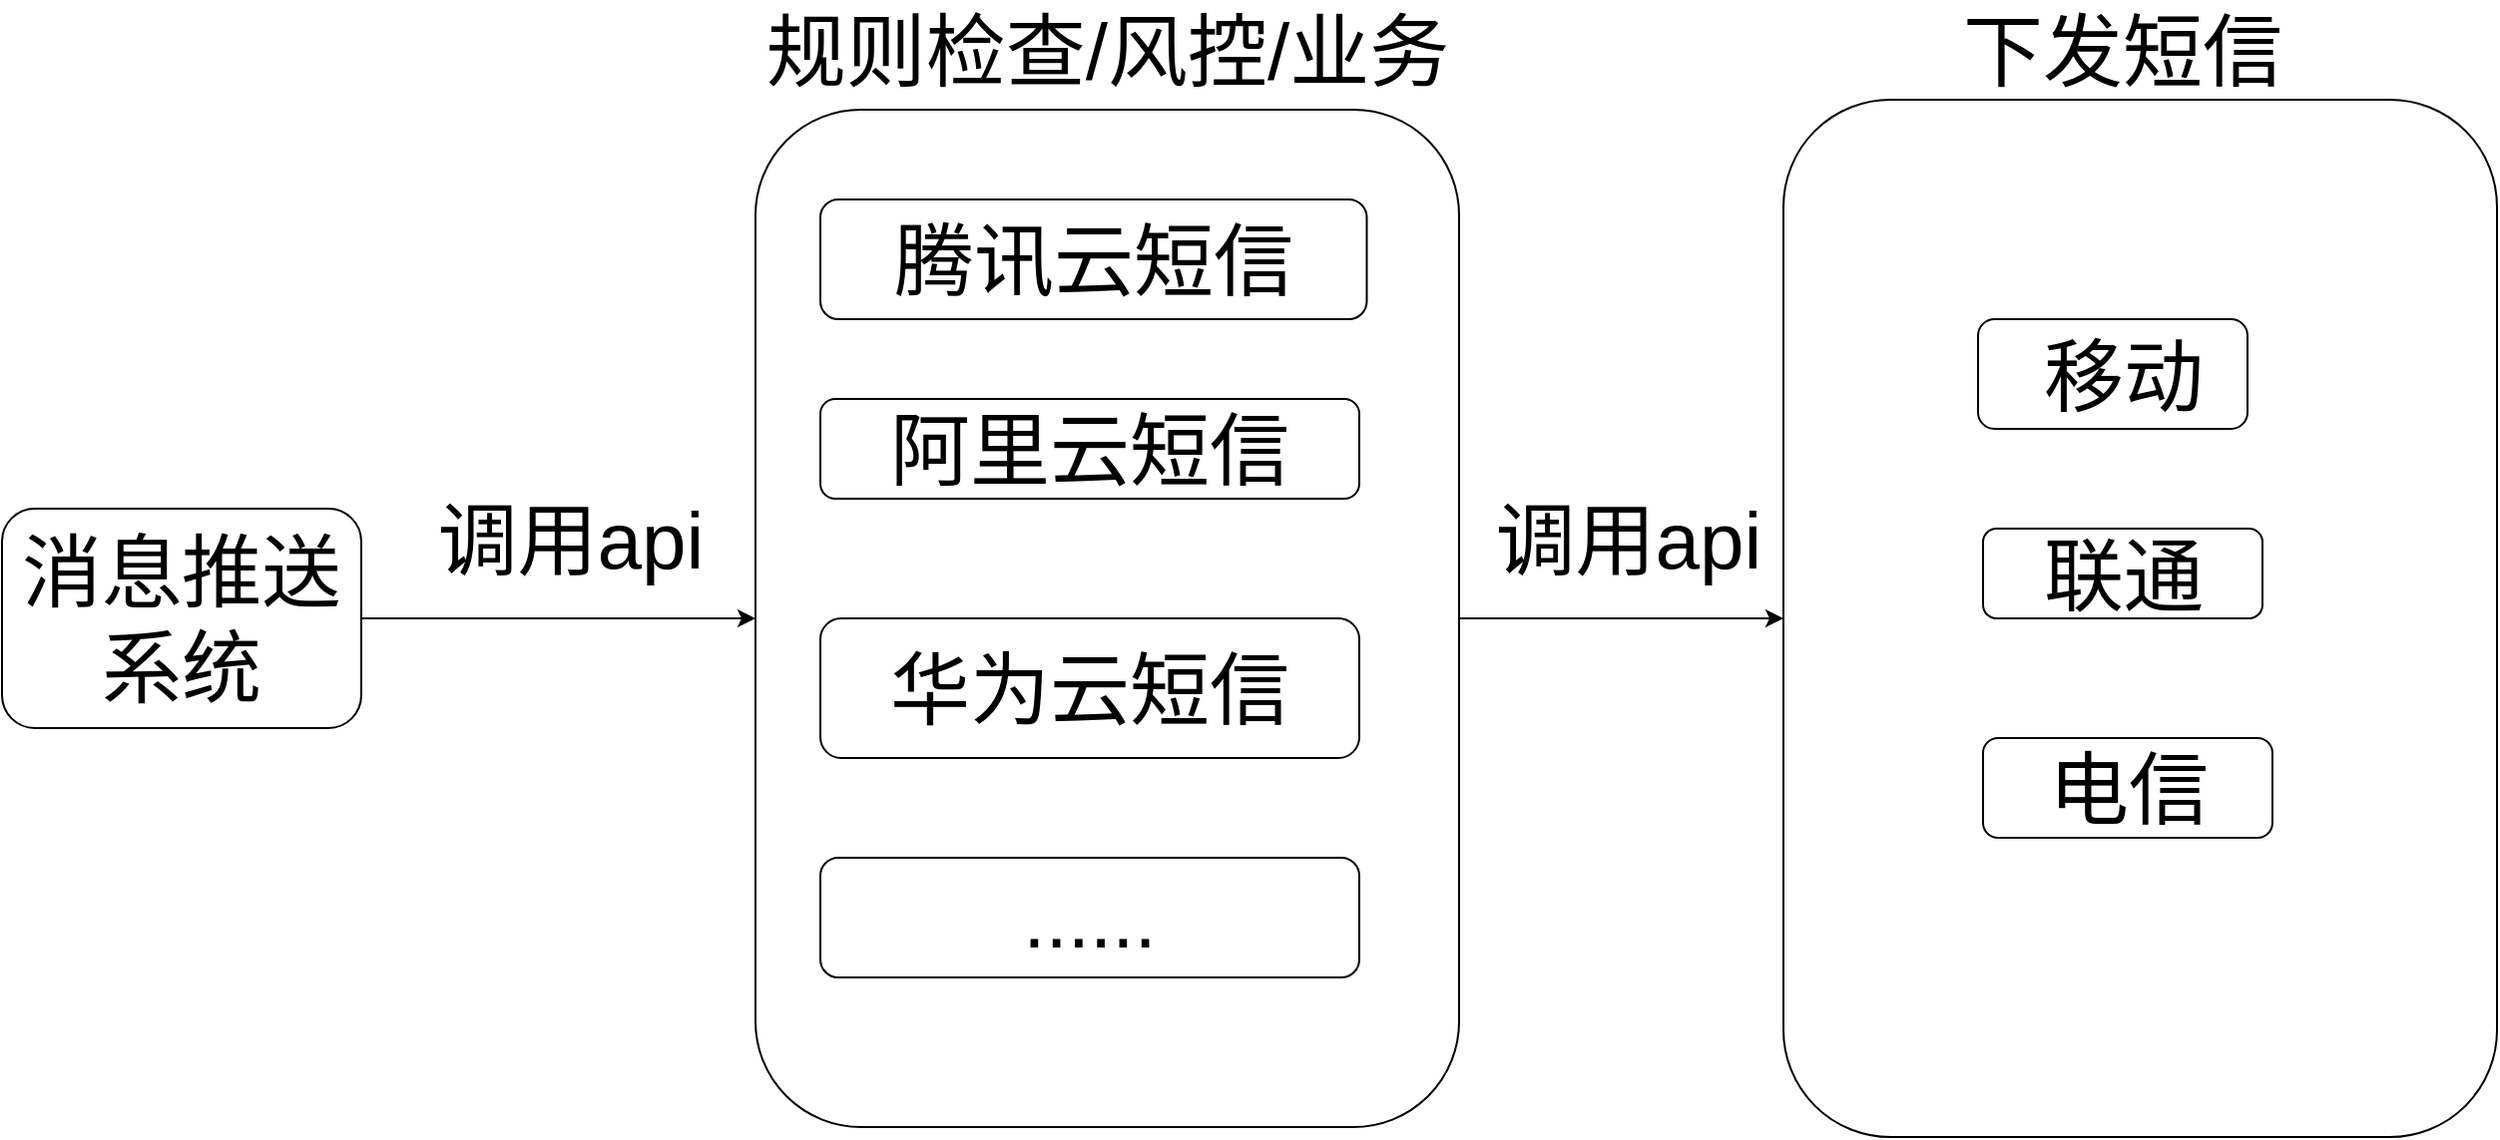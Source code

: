<mxfile version="21.1.8" type="github">
  <diagram name="第 1 页" id="ANhzKHGN1Ul2ID8FsTww">
    <mxGraphModel dx="3325" dy="1418" grid="1" gridSize="10" guides="1" tooltips="1" connect="1" arrows="1" fold="1" page="1" pageScale="1" pageWidth="827" pageHeight="1169" math="0" shadow="0">
      <root>
        <mxCell id="0" />
        <mxCell id="1" parent="0" />
        <mxCell id="hNBUkFglXr3jOG9Z5rxl-10" value="" style="rounded=1;whiteSpace=wrap;html=1;fontSize=40;" parent="1" vertex="1">
          <mxGeometry x="602.5" y="80" width="357.5" height="520" as="geometry" />
        </mxCell>
        <mxCell id="fvn9KK8wvx9nvqDMcfe2-7" style="edgeStyle=orthogonalEdgeStyle;rounded=0;orthogonalLoop=1;jettySize=auto;html=1;entryX=0;entryY=0.5;entryDx=0;entryDy=0;" edge="1" parent="1" source="hNBUkFglXr3jOG9Z5rxl-7" target="hNBUkFglXr3jOG9Z5rxl-10">
          <mxGeometry relative="1" as="geometry" />
        </mxCell>
        <mxCell id="hNBUkFglXr3jOG9Z5rxl-7" value="" style="rounded=1;whiteSpace=wrap;html=1;fontSize=40;" parent="1" vertex="1">
          <mxGeometry x="87.5" y="85" width="352.5" height="510" as="geometry" />
        </mxCell>
        <mxCell id="fvn9KK8wvx9nvqDMcfe2-8" style="edgeStyle=orthogonalEdgeStyle;rounded=0;orthogonalLoop=1;jettySize=auto;html=1;entryX=0;entryY=0.5;entryDx=0;entryDy=0;" edge="1" parent="1" source="hNBUkFglXr3jOG9Z5rxl-1" target="hNBUkFglXr3jOG9Z5rxl-7">
          <mxGeometry relative="1" as="geometry" />
        </mxCell>
        <mxCell id="hNBUkFglXr3jOG9Z5rxl-1" value="消息推送系统" style="rounded=1;whiteSpace=wrap;html=1;fontSize=40;" parent="1" vertex="1">
          <mxGeometry x="-290" y="285" width="180" height="110" as="geometry" />
        </mxCell>
        <mxCell id="hNBUkFglXr3jOG9Z5rxl-2" value="腾讯云短信" style="rounded=1;whiteSpace=wrap;html=1;fontSize=40;" parent="1" vertex="1">
          <mxGeometry x="120" y="130" width="273.75" height="60" as="geometry" />
        </mxCell>
        <mxCell id="hNBUkFglXr3jOG9Z5rxl-3" value="阿里云短信" style="rounded=1;whiteSpace=wrap;html=1;fontSize=40;" parent="1" vertex="1">
          <mxGeometry x="120" y="230" width="270" height="50" as="geometry" />
        </mxCell>
        <mxCell id="hNBUkFglXr3jOG9Z5rxl-4" value="华为云短信" style="rounded=1;whiteSpace=wrap;html=1;fontSize=40;" parent="1" vertex="1">
          <mxGeometry x="120" y="340" width="270" height="70" as="geometry" />
        </mxCell>
        <mxCell id="hNBUkFglXr3jOG9Z5rxl-5" value="......" style="rounded=1;whiteSpace=wrap;html=1;fontSize=40;" parent="1" vertex="1">
          <mxGeometry x="120" y="460" width="270" height="60" as="geometry" />
        </mxCell>
        <mxCell id="hNBUkFglXr3jOG9Z5rxl-8" value="规则检查/风控/业务" style="text;html=1;strokeColor=none;fillColor=none;align=center;verticalAlign=middle;whiteSpace=wrap;rounded=0;fontSize=40;" parent="1" vertex="1">
          <mxGeometry x="18.75" y="30" width="490" height="50" as="geometry" />
        </mxCell>
        <mxCell id="hNBUkFglXr3jOG9Z5rxl-11" value="&amp;nbsp;移动" style="rounded=1;whiteSpace=wrap;html=1;fontSize=40;" parent="1" vertex="1">
          <mxGeometry x="700" y="190" width="135" height="55" as="geometry" />
        </mxCell>
        <mxCell id="hNBUkFglXr3jOG9Z5rxl-12" value="联通" style="rounded=1;whiteSpace=wrap;html=1;fontSize=40;" parent="1" vertex="1">
          <mxGeometry x="702.5" y="295" width="140" height="45" as="geometry" />
        </mxCell>
        <mxCell id="hNBUkFglXr3jOG9Z5rxl-13" value="电信" style="rounded=1;whiteSpace=wrap;html=1;fontSize=40;" parent="1" vertex="1">
          <mxGeometry x="702.5" y="400" width="145" height="50" as="geometry" />
        </mxCell>
        <mxCell id="hNBUkFglXr3jOG9Z5rxl-14" value="调用api" style="text;html=1;strokeColor=none;fillColor=none;align=center;verticalAlign=middle;whiteSpace=wrap;rounded=0;fontSize=40;" parent="1" vertex="1">
          <mxGeometry x="410" y="285" width="230" height="30" as="geometry" />
        </mxCell>
        <mxCell id="hNBUkFglXr3jOG9Z5rxl-15" value="调用api" style="text;html=1;strokeColor=none;fillColor=none;align=center;verticalAlign=middle;whiteSpace=wrap;rounded=0;fontSize=40;" parent="1" vertex="1">
          <mxGeometry x="-90" y="287.5" width="170" height="25" as="geometry" />
        </mxCell>
        <mxCell id="hNBUkFglXr3jOG9Z5rxl-16" value="下发短信" style="text;html=1;strokeColor=none;fillColor=none;align=center;verticalAlign=middle;whiteSpace=wrap;rounded=0;fontSize=40;" parent="1" vertex="1">
          <mxGeometry x="650" y="40" width="245" height="30" as="geometry" />
        </mxCell>
      </root>
    </mxGraphModel>
  </diagram>
</mxfile>
